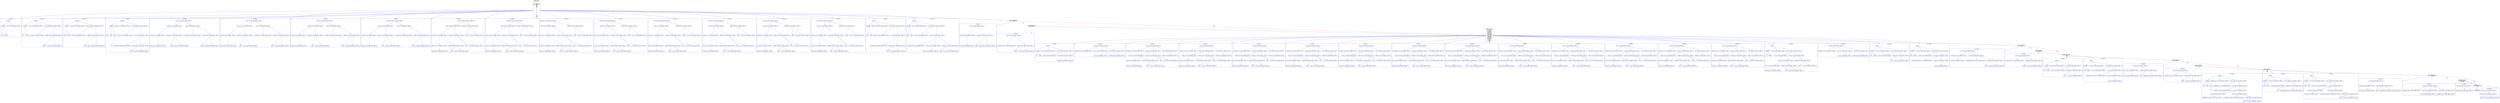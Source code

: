 digraph CFG {
    compound=true;
    graph [splines=true];
    node [shape=rectangle];

    BB14 [label=<<B>BB14: END</B><BR ALIGN="CENTER"/>>];
    BB13 [label=<<B>BB13: Then Block</B><BR ALIGN="CENTER"/>FUNC_CALL<BR ALIGN="CENTER"/>FUNC_CALL<BR ALIGN="CENTER"/>>];
    subgraph cluster_instruction0 {
        label = "OT of BB13:0";
        style=rounded;
        color=blue;
        entry0 [shape=point, style=invis];
        node0 [label="call <int:0, reg: RT, spilled: 0, offset: 0>", color=blue];
        node1 [label="printLong <int:0, reg: (null), spilled: 0, offset: 0>", color=blue];
        node0 -> node1[color=blue];
        node2 [label="read <long:0, reg: R0, spilled: 0, offset: 0>", color=blue];
        node3 [label="res <long:0, reg: AR, spilled: 0, offset: 0>", color=blue];
        node2 -> node3[color=blue];
        node0 -> node2[color=blue];
        node4 [label="read <char:1, reg: R1, spilled: 0, offset: 0>", color=blue];
        node5 [label="longBuffer <char:1, reg: AR, spilled: 0, offset: 0>", color=blue];
        node4 -> node5[color=blue];
        node0 -> node4[color=blue];
    }
    BB13 -> entry0 [lhead=cluster_instruction0, color=blue];
    subgraph cluster_instruction1 {
        label = "OT of BB13:1";
        style=rounded;
        color=blue;
        entry1 [shape=point, style=invis];
        node6 [label="call <int:0, reg: RT, spilled: 0, offset: 0>", color=blue];
        node7 [label="println <int:0, reg: (null), spilled: 0, offset: 0>", color=blue];
        node6 -> node7[color=blue];
    }
    BB13 -> entry1 [lhead=cluster_instruction1, color=blue];
    BB12 [label=<<B>BB12: Base block</B><BR ALIGN="CENTER"/>DEC<BR ALIGN="CENTER"/>>];
    subgraph cluster_instruction2 {
        label = "OT of BB12:0";
        style=rounded;
        color=blue;
        entry2 [shape=point, style=invis];
        node8 [label="return <int:0, reg: RT, spilled: 0, offset: 0>", color=blue];
        node9 [label="litRead <int:0, reg: R0, spilled: 0, offset: 0>", color=blue];
        node10 [label="DEC", color=blue];
        node9 -> node10[color=blue];
        node11 [label="0 <int:0, reg: (null), spilled: 0, offset: 0>", color=blue];
        node9 -> node11[color=blue];
        node8 -> node9[color=blue];
    }
    BB12 -> entry2 [lhead=cluster_instruction2, color=blue];
    BB11 [label=<<B>BB11: If Condition</B><BR ALIGN="CENTER"/>EXPR<BR ALIGN="CENTER"/>>];
    subgraph cluster_instruction3 {
        label = "OT of BB11:0";
        style=rounded;
        color=blue;
        entry3 [shape=point, style=invis];
        node12 [label="== <bool:0, reg: R0, spilled: 0, offset: 0>", color=blue];
        node13 [label="read <long:0, reg: R0, spilled: 0, offset: 0>", color=blue];
        node14 [label="res <long:0, reg: AR, spilled: 0, offset: 0>", color=blue];
        node13 -> node14[color=blue];
        node12 -> node13[color=blue];
        node15 [label="litRead <long:0, reg: R1, spilled: 0, offset: 0>", color=blue];
        node16 [label="DEC", color=blue];
        node15 -> node16[color=blue];
        node17 [label="9223372036854775804 <long:0, reg: AR, spilled: 0, offset: 0>", color=blue];
        node15 -> node17[color=blue];
        node12 -> node15[color=blue];
    }
    BB11 -> entry3 [lhead=cluster_instruction3, color=blue];
    BB10 [label=<<B>BB10: Then Block</B><BR ALIGN="CENTER"/>FUNC_CALL<BR ALIGN="CENTER"/>>];
    subgraph cluster_instruction4 {
        label = "OT of BB10:0";
        style=rounded;
        color=blue;
        entry4 [shape=point, style=invis];
        node18 [label="call <void:0, reg: RT, spilled: 0, offset: 0>", color=blue];
        node19 [label="__writeChar <void:0, reg: (null), spilled: 0, offset: 0>", color=blue];
        node18 -> node19[color=blue];
        node20 [label="litRead <char:0, reg: R0, spilled: 0, offset: 0>", color=blue];
        node21 [label="SYMB", color=blue];
        node20 -> node21[color=blue];
        node22 [label="'q' <char:0, reg: (null), spilled: 0, offset: 0>", color=blue];
        node20 -> node22[color=blue];
        node18 -> node20[color=blue];
    }
    BB10 -> entry4 [lhead=cluster_instruction4, color=blue];
    BB9 [label=<<B>BB9: Base block</B><BR ALIGN="CENTER"/>VAR<BR ALIGN="CENTER"/>VAR<BR ALIGN="CENTER"/>VAR<BR ALIGN="CENTER"/>>];
    subgraph cluster_instruction5 {
        label = "OT of BB9:0";
        style=rounded;
        color=blue;
        entry5 [shape=point, style=invis];
        node23 [label="declare", color=blue];
        node24 [label="withType", color=blue];
        node25 [label="char", color=blue];
        node24 -> node25[color=blue];
        node26 [label="builtin", color=blue];
        node24 -> node26[color=blue];
        node27 [label="array", color=blue];
        node28 [label="1", color=blue];
        node27 -> node28[color=blue];
        node24 -> node27[color=blue];
        node23 -> node24[color=blue];
        node29 [label="longBuffer <char:1, reg: (null), spilled: 0, offset: 0>", color=blue];
        node23 -> node29[color=blue];
        node30 [label="write <char:1, reg: (null), spilled: 0, offset: 0>", color=blue];
        node31 [label="longBuffer <char:1, reg: AR, spilled: 0, offset: 0>", color=blue];
        node30 -> node31[color=blue];
        node32 [label="call <ref:0, reg: RT, spilled: 0, offset: 0>", color=blue];
        node33 [label="__allocRef <ref:0, reg: (null), spilled: 0, offset: 0>", color=blue];
        node32 -> node33[color=blue];
        node34 [label="* <long:0, reg: RT, spilled: 0, offset: 0>", color=blue];
        node35 [label="call <long:0, reg: RT, spilled: 0, offset: 0>", color=blue];
        node36 [label="longBufferSize <long:0, reg: (null), spilled: 0, offset: 0>", color=blue];
        node35 -> node36[color=blue];
        node34 -> node35[color=blue];
        node37 [label="call <long:0, reg: RT, spilled: 0, offset: 0>", color=blue];
        node38 [label="__toLongFromInt <long:0, reg: (null), spilled: 0, offset: 0>", color=blue];
        node37 -> node38[color=blue];
        node39 [label="litRead <int:0, reg: R0, spilled: 0, offset: 0>", color=blue];
        node40 [label="DEC", color=blue];
        node39 -> node40[color=blue];
        node41 [label="8 <int:0, reg: (null), spilled: 0, offset: 0>", color=blue];
        node39 -> node41[color=blue];
        node37 -> node39[color=blue];
        node34 -> node37[color=blue];
        node32 -> node34[color=blue];
        node30 -> node32[color=blue];
        node23 -> node30[color=blue];
    }
    BB9 -> entry5 [lhead=cluster_instruction5, color=blue];
    subgraph cluster_instruction6 {
        label = "OT of BB9:1";
        style=rounded;
        color=blue;
        entry6 [shape=point, style=invis];
        node42 [label="declare", color=blue];
        node43 [label="withType", color=blue];
        node44 [label="long", color=blue];
        node43 -> node44[color=blue];
        node45 [label="builtin", color=blue];
        node43 -> node45[color=blue];
        node42 -> node43[color=blue];
        node46 [label="p <long:0, reg: (null), spilled: 0, offset: 0>", color=blue];
        node42 -> node46[color=blue];
        node47 [label="write <long:0, reg: (null), spilled: 0, offset: 0>", color=blue];
        node48 [label="p <long:0, reg: AR, spilled: 0, offset: 0>", color=blue];
        node47 -> node48[color=blue];
        node49 [label="litRead <long:0, reg: R0, spilled: 0, offset: 0>", color=blue];
        node50 [label="DEC", color=blue];
        node49 -> node50[color=blue];
        node51 [label="9223372036854775807 <long:0, reg: AR, spilled: 0, offset: 0>", color=blue];
        node49 -> node51[color=blue];
        node47 -> node49[color=blue];
        node42 -> node47[color=blue];
    }
    BB9 -> entry6 [lhead=cluster_instruction6, color=blue];
    subgraph cluster_instruction7 {
        label = "OT of BB9:2";
        style=rounded;
        color=blue;
        entry7 [shape=point, style=invis];
        node52 [label="declare", color=blue];
        node53 [label="withType", color=blue];
        node54 [label="long", color=blue];
        node53 -> node54[color=blue];
        node55 [label="builtin", color=blue];
        node53 -> node55[color=blue];
        node52 -> node53[color=blue];
        node56 [label="res <long:0, reg: (null), spilled: 0, offset: 0>", color=blue];
        node52 -> node56[color=blue];
        node57 [label="write <long:0, reg: (null), spilled: 0, offset: 0>", color=blue];
        node58 [label="res <long:0, reg: AR, spilled: 0, offset: 0>", color=blue];
        node57 -> node58[color=blue];
        node59 [label="- <long:0, reg: R0, spilled: 0, offset: 0>", color=blue];
        node60 [label="read <long:0, reg: R0, spilled: 0, offset: 0>", color=blue];
        node61 [label="p <long:0, reg: AR, spilled: 0, offset: 0>", color=blue];
        node60 -> node61[color=blue];
        node59 -> node60[color=blue];
        node62 [label="call <long:0, reg: RT, spilled: 0, offset: 0>", color=blue];
        node63 [label="__toLongFromInt <long:0, reg: (null), spilled: 0, offset: 0>", color=blue];
        node62 -> node63[color=blue];
        node64 [label="litRead <int:0, reg: R1, spilled: 0, offset: 0>", color=blue];
        node65 [label="DEC", color=blue];
        node64 -> node65[color=blue];
        node66 [label="3 <int:0, reg: (null), spilled: 0, offset: 0>", color=blue];
        node64 -> node66[color=blue];
        node62 -> node64[color=blue];
        node59 -> node62[color=blue];
        node57 -> node59[color=blue];
        node52 -> node57[color=blue];
    }
    BB9 -> entry7 [lhead=cluster_instruction7, color=blue];
    BB8 [label=<<B>BB8: If Condition</B><BR ALIGN="CENTER"/>EXPR<BR ALIGN="CENTER"/>>];
    subgraph cluster_instruction8 {
        label = "OT of BB8:0";
        style=rounded;
        color=blue;
        entry8 [shape=point, style=invis];
        node67 [label="== <bool:0, reg: R0, spilled: 0, offset: 0>", color=blue];
        node68 [label="read <uint:0, reg: R0, spilled: 0, offset: 0>", color=blue];
        node69 [label="k1 <uint:0, reg: AR, spilled: 0, offset: 0>", color=blue];
        node68 -> node69[color=blue];
        node67 -> node68[color=blue];
        node70 [label="litRead <uint:0, reg: R1, spilled: 0, offset: 0>", color=blue];
        node71 [label="DEC", color=blue];
        node70 -> node71[color=blue];
        node72 [label="4294967295 <uint:0, reg: (null), spilled: 0, offset: 0>", color=blue];
        node70 -> node72[color=blue];
        node67 -> node70[color=blue];
    }
    BB8 -> entry8 [lhead=cluster_instruction8, color=blue];
    BB7 [label=<<B>BB7: Then Block</B><BR ALIGN="CENTER"/>FUNC_CALL<BR ALIGN="CENTER"/>>];
    subgraph cluster_instruction9 {
        label = "OT of BB7:0";
        style=rounded;
        color=blue;
        entry9 [shape=point, style=invis];
        node73 [label="call <void:0, reg: RT, spilled: 0, offset: 0>", color=blue];
        node74 [label="__writeChar <void:0, reg: (null), spilled: 0, offset: 0>", color=blue];
        node73 -> node74[color=blue];
        node75 [label="litRead <char:0, reg: R0, spilled: 0, offset: 0>", color=blue];
        node76 [label="SYMB", color=blue];
        node75 -> node76[color=blue];
        node77 [label="'r' <char:0, reg: (null), spilled: 0, offset: 0>", color=blue];
        node75 -> node77[color=blue];
        node73 -> node75[color=blue];
    }
    BB7 -> entry9 [lhead=cluster_instruction9, color=blue];
    BB6 [label=<<B>BB6: Base block</B><BR ALIGN="CENTER"/>VAR<BR ALIGN="CENTER"/>VAR<BR ALIGN="CENTER"/>>];
    subgraph cluster_instruction10 {
        label = "OT of BB6:0";
        style=rounded;
        color=blue;
        entry10 [shape=point, style=invis];
        node78 [label="declare", color=blue];
        node79 [label="withType", color=blue];
        node80 [label="int", color=blue];
        node79 -> node80[color=blue];
        node81 [label="builtin", color=blue];
        node79 -> node81[color=blue];
        node78 -> node79[color=blue];
        node82 [label="k <int:0, reg: (null), spilled: 0, offset: 0>", color=blue];
        node78 -> node82[color=blue];
        node83 [label="write <int:0, reg: (null), spilled: 0, offset: 0>", color=blue];
        node84 [label="k <int:0, reg: AR, spilled: 0, offset: 0>", color=blue];
        node83 -> node84[color=blue];
        node85 [label="litRead <int:0, reg: R0, spilled: 0, offset: 0>", color=blue];
        node86 [label="DEC", color=blue];
        node85 -> node86[color=blue];
        node87 [label="-1 <int:0, reg: (null), spilled: 0, offset: 0>", color=blue];
        node85 -> node87[color=blue];
        node83 -> node85[color=blue];
        node78 -> node83[color=blue];
    }
    BB6 -> entry10 [lhead=cluster_instruction10, color=blue];
    subgraph cluster_instruction11 {
        label = "OT of BB6:1";
        style=rounded;
        color=blue;
        entry11 [shape=point, style=invis];
        node88 [label="declare", color=blue];
        node89 [label="withType", color=blue];
        node90 [label="uint", color=blue];
        node89 -> node90[color=blue];
        node91 [label="builtin", color=blue];
        node89 -> node91[color=blue];
        node88 -> node89[color=blue];
        node92 [label="k1 <uint:0, reg: (null), spilled: 0, offset: 0>", color=blue];
        node88 -> node92[color=blue];
        node93 [label="write <uint:0, reg: (null), spilled: 0, offset: 0>", color=blue];
        node94 [label="k1 <uint:0, reg: AR, spilled: 0, offset: 0>", color=blue];
        node93 -> node94[color=blue];
        node95 [label="call <uint:0, reg: RT, spilled: 0, offset: 0>", color=blue];
        node96 [label="__toUintFromInt <uint:0, reg: (null), spilled: 0, offset: 0>", color=blue];
        node95 -> node96[color=blue];
        node97 [label="read <int:0, reg: R0, spilled: 0, offset: 0>", color=blue];
        node98 [label="k <int:0, reg: AR, spilled: 0, offset: 0>", color=blue];
        node97 -> node98[color=blue];
        node95 -> node97[color=blue];
        node93 -> node95[color=blue];
        node88 -> node93[color=blue];
    }
    BB6 -> entry11 [lhead=cluster_instruction11, color=blue];
    BB5 [label=<<B>BB5: If Condition</B><BR ALIGN="CENTER"/>EXPR<BR ALIGN="CENTER"/>>];
    subgraph cluster_instruction12 {
        label = "OT of BB5:0";
        style=rounded;
        color=blue;
        entry12 [shape=point, style=invis];
        node99 [label="== <bool:0, reg: R0, spilled: 0, offset: 0>", color=blue];
        node100 [label="read <byte:0, reg: R0, spilled: 0, offset: 0>", color=blue];
        node101 [label="u <byte:0, reg: AR, spilled: 0, offset: 0>", color=blue];
        node100 -> node101[color=blue];
        node99 -> node100[color=blue];
        node102 [label="call <byte:0, reg: RT, spilled: 0, offset: 0>", color=blue];
        node103 [label="__toByteFromInt <byte:0, reg: (null), spilled: 0, offset: 0>", color=blue];
        node102 -> node103[color=blue];
        node104 [label="litRead <int:0, reg: R1, spilled: 0, offset: 0>", color=blue];
        node105 [label="DEC", color=blue];
        node104 -> node105[color=blue];
        node106 [label="254 <int:0, reg: (null), spilled: 0, offset: 0>", color=blue];
        node104 -> node106[color=blue];
        node102 -> node104[color=blue];
        node99 -> node102[color=blue];
    }
    BB5 -> entry12 [lhead=cluster_instruction12, color=blue];
    BB4 [label=<<B>BB4: Then Block</B><BR ALIGN="CENTER"/>FUNC_CALL<BR ALIGN="CENTER"/>>];
    subgraph cluster_instruction13 {
        label = "OT of BB4:0";
        style=rounded;
        color=blue;
        entry13 [shape=point, style=invis];
        node107 [label="call <void:0, reg: RT, spilled: 0, offset: 0>", color=blue];
        node108 [label="__writeChar <void:0, reg: (null), spilled: 0, offset: 0>", color=blue];
        node107 -> node108[color=blue];
        node109 [label="litRead <char:0, reg: R0, spilled: 0, offset: 0>", color=blue];
        node110 [label="SYMB", color=blue];
        node109 -> node110[color=blue];
        node111 [label="'m' <char:0, reg: (null), spilled: 0, offset: 0>", color=blue];
        node109 -> node111[color=blue];
        node107 -> node109[color=blue];
    }
    BB4 -> entry13 [lhead=cluster_instruction13, color=blue];
    BB3 [label=<<B>BB3: Base block</B><BR ALIGN="CENTER"/>VAR<BR ALIGN="CENTER"/>FUNC_CALL<BR ALIGN="CENTER"/>FUNC_CALL<BR ALIGN="CENTER"/>FUNC_CALL<BR ALIGN="CENTER"/>FUNC_CALL<BR ALIGN="CENTER"/>FUNC_CALL<BR ALIGN="CENTER"/>FUNC_CALL<BR ALIGN="CENTER"/>FUNC_CALL<BR ALIGN="CENTER"/>FUNC_CALL<BR ALIGN="CENTER"/>FUNC_CALL<BR ALIGN="CENTER"/>FUNC_CALL<BR ALIGN="CENTER"/>FUNC_CALL<BR ALIGN="CENTER"/>FUNC_CALL<BR ALIGN="CENTER"/>FUNC_CALL<BR ALIGN="CENTER"/>VAR<BR ALIGN="CENTER"/>FUNC_CALL<BR ALIGN="CENTER"/>VAR<BR ALIGN="CENTER"/>VAR<BR ALIGN="CENTER"/>>];
    subgraph cluster_instruction14 {
        label = "OT of BB3:0";
        style=rounded;
        color=blue;
        entry14 [shape=point, style=invis];
        node112 [label="declare", color=blue];
        node113 [label="withType", color=blue];
        node114 [label="int", color=blue];
        node113 -> node114[color=blue];
        node115 [label="builtin", color=blue];
        node113 -> node115[color=blue];
        node112 -> node113[color=blue];
        node116 [label="b <int:0, reg: (null), spilled: 0, offset: 0>", color=blue];
        node112 -> node116[color=blue];
        node117 [label="write <int:0, reg: (null), spilled: 0, offset: 0>", color=blue];
        node118 [label="b <int:0, reg: AR, spilled: 0, offset: 0>", color=blue];
        node117 -> node118[color=blue];
        node119 [label="read <ref:0, reg: R0, spilled: 0, offset: 0>", color=blue];
        node120 [label="buffer <ref:0, reg: AR, spilled: 0, offset: 0>", color=blue];
        node119 -> node120[color=blue];
        node117 -> node119[color=blue];
        node112 -> node117[color=blue];
    }
    BB3 -> entry14 [lhead=cluster_instruction14, color=blue];
    subgraph cluster_instruction15 {
        label = "OT of BB3:1";
        style=rounded;
        color=blue;
        entry15 [shape=point, style=invis];
        node121 [label="call <int:0, reg: RT, spilled: 0, offset: 0>", color=blue];
        node122 [label="printlnInt <int:0, reg: (null), spilled: 0, offset: 0>", color=blue];
        node121 -> node122[color=blue];
        node123 [label="read <int:0, reg: R0, spilled: 0, offset: 0>", color=blue];
        node124 [label="b <int:0, reg: AR, spilled: 0, offset: 0>", color=blue];
        node123 -> node124[color=blue];
        node121 -> node123[color=blue];
        node125 [label="read <ref:0, reg: R1, spilled: 0, offset: 0>", color=blue];
        node126 [label="buffer <ref:0, reg: AR, spilled: 0, offset: 0>", color=blue];
        node125 -> node126[color=blue];
        node121 -> node125[color=blue];
    }
    BB3 -> entry15 [lhead=cluster_instruction15, color=blue];
    subgraph cluster_instruction16 {
        label = "OT of BB3:2";
        style=rounded;
        color=blue;
        entry16 [shape=point, style=invis];
        node127 [label="call <int:0, reg: RT, spilled: 0, offset: 0>", color=blue];
        node128 [label="printlnInt <int:0, reg: (null), spilled: 0, offset: 0>", color=blue];
        node127 -> node128[color=blue];
        node129 [label="indexr <int:0, reg: R0, spilled: 0, offset: 0>", color=blue];
        node130 [label="indexr <int:1, reg: R0, spilled: 0, offset: 0>", color=blue];
        node131 [label="read <int:2, reg: R0, spilled: 0, offset: 0>", color=blue];
        node132 [label="matrix <int:2, reg: AR, spilled: 0, offset: 0>", color=blue];
        node131 -> node132[color=blue];
        node130 -> node131[color=blue];
        node133 [label="litRead <int:0, reg: R1, spilled: 0, offset: 0>", color=blue];
        node134 [label="DEC", color=blue];
        node133 -> node134[color=blue];
        node135 [label="0 <int:0, reg: (null), spilled: 0, offset: 0>", color=blue];
        node133 -> node135[color=blue];
        node130 -> node133[color=blue];
        node129 -> node130[color=blue];
        node136 [label="litRead <int:0, reg: R1, spilled: 0, offset: 0>", color=blue];
        node137 [label="DEC", color=blue];
        node136 -> node137[color=blue];
        node138 [label="0 <int:0, reg: (null), spilled: 0, offset: 0>", color=blue];
        node136 -> node138[color=blue];
        node129 -> node136[color=blue];
        node127 -> node129[color=blue];
        node139 [label="read <ref:0, reg: R1, spilled: 0, offset: 0>", color=blue];
        node140 [label="buffer <ref:0, reg: AR, spilled: 0, offset: 0>", color=blue];
        node139 -> node140[color=blue];
        node127 -> node139[color=blue];
    }
    BB3 -> entry16 [lhead=cluster_instruction16, color=blue];
    subgraph cluster_instruction17 {
        label = "OT of BB3:3";
        style=rounded;
        color=blue;
        entry17 [shape=point, style=invis];
        node141 [label="call <int:0, reg: RT, spilled: 0, offset: 0>", color=blue];
        node142 [label="printlnInt <int:0, reg: (null), spilled: 0, offset: 0>", color=blue];
        node141 -> node142[color=blue];
        node143 [label="indexr <int:0, reg: R0, spilled: 0, offset: 0>", color=blue];
        node144 [label="indexr <int:1, reg: R0, spilled: 0, offset: 0>", color=blue];
        node145 [label="read <int:2, reg: R0, spilled: 0, offset: 0>", color=blue];
        node146 [label="matrix <int:2, reg: AR, spilled: 0, offset: 0>", color=blue];
        node145 -> node146[color=blue];
        node144 -> node145[color=blue];
        node147 [label="litRead <int:0, reg: R1, spilled: 0, offset: 0>", color=blue];
        node148 [label="DEC", color=blue];
        node147 -> node148[color=blue];
        node149 [label="0 <int:0, reg: (null), spilled: 0, offset: 0>", color=blue];
        node147 -> node149[color=blue];
        node144 -> node147[color=blue];
        node143 -> node144[color=blue];
        node150 [label="litRead <int:0, reg: R1, spilled: 0, offset: 0>", color=blue];
        node151 [label="DEC", color=blue];
        node150 -> node151[color=blue];
        node152 [label="1 <int:0, reg: (null), spilled: 0, offset: 0>", color=blue];
        node150 -> node152[color=blue];
        node143 -> node150[color=blue];
        node141 -> node143[color=blue];
        node153 [label="read <ref:0, reg: R1, spilled: 0, offset: 0>", color=blue];
        node154 [label="buffer <ref:0, reg: AR, spilled: 0, offset: 0>", color=blue];
        node153 -> node154[color=blue];
        node141 -> node153[color=blue];
    }
    BB3 -> entry17 [lhead=cluster_instruction17, color=blue];
    subgraph cluster_instruction18 {
        label = "OT of BB3:4";
        style=rounded;
        color=blue;
        entry18 [shape=point, style=invis];
        node155 [label="call <int:0, reg: RT, spilled: 0, offset: 0>", color=blue];
        node156 [label="printlnInt <int:0, reg: (null), spilled: 0, offset: 0>", color=blue];
        node155 -> node156[color=blue];
        node157 [label="indexr <int:0, reg: R0, spilled: 0, offset: 0>", color=blue];
        node158 [label="indexr <int:1, reg: R0, spilled: 0, offset: 0>", color=blue];
        node159 [label="read <int:2, reg: R0, spilled: 0, offset: 0>", color=blue];
        node160 [label="matrix <int:2, reg: AR, spilled: 0, offset: 0>", color=blue];
        node159 -> node160[color=blue];
        node158 -> node159[color=blue];
        node161 [label="litRead <int:0, reg: R1, spilled: 0, offset: 0>", color=blue];
        node162 [label="DEC", color=blue];
        node161 -> node162[color=blue];
        node163 [label="1 <int:0, reg: (null), spilled: 0, offset: 0>", color=blue];
        node161 -> node163[color=blue];
        node158 -> node161[color=blue];
        node157 -> node158[color=blue];
        node164 [label="litRead <int:0, reg: R1, spilled: 0, offset: 0>", color=blue];
        node165 [label="DEC", color=blue];
        node164 -> node165[color=blue];
        node166 [label="0 <int:0, reg: (null), spilled: 0, offset: 0>", color=blue];
        node164 -> node166[color=blue];
        node157 -> node164[color=blue];
        node155 -> node157[color=blue];
        node167 [label="read <ref:0, reg: R1, spilled: 0, offset: 0>", color=blue];
        node168 [label="buffer <ref:0, reg: AR, spilled: 0, offset: 0>", color=blue];
        node167 -> node168[color=blue];
        node155 -> node167[color=blue];
    }
    BB3 -> entry18 [lhead=cluster_instruction18, color=blue];
    subgraph cluster_instruction19 {
        label = "OT of BB3:5";
        style=rounded;
        color=blue;
        entry19 [shape=point, style=invis];
        node169 [label="call <int:0, reg: RT, spilled: 0, offset: 0>", color=blue];
        node170 [label="printlnInt <int:0, reg: (null), spilled: 0, offset: 0>", color=blue];
        node169 -> node170[color=blue];
        node171 [label="indexr <int:0, reg: R0, spilled: 0, offset: 0>", color=blue];
        node172 [label="indexr <int:1, reg: R0, spilled: 0, offset: 0>", color=blue];
        node173 [label="read <int:2, reg: R0, spilled: 0, offset: 0>", color=blue];
        node174 [label="matrix <int:2, reg: AR, spilled: 0, offset: 0>", color=blue];
        node173 -> node174[color=blue];
        node172 -> node173[color=blue];
        node175 [label="litRead <int:0, reg: R1, spilled: 0, offset: 0>", color=blue];
        node176 [label="DEC", color=blue];
        node175 -> node176[color=blue];
        node177 [label="1 <int:0, reg: (null), spilled: 0, offset: 0>", color=blue];
        node175 -> node177[color=blue];
        node172 -> node175[color=blue];
        node171 -> node172[color=blue];
        node178 [label="litRead <int:0, reg: R1, spilled: 0, offset: 0>", color=blue];
        node179 [label="DEC", color=blue];
        node178 -> node179[color=blue];
        node180 [label="1 <int:0, reg: (null), spilled: 0, offset: 0>", color=blue];
        node178 -> node180[color=blue];
        node171 -> node178[color=blue];
        node169 -> node171[color=blue];
        node181 [label="read <ref:0, reg: R1, spilled: 0, offset: 0>", color=blue];
        node182 [label="buffer <ref:0, reg: AR, spilled: 0, offset: 0>", color=blue];
        node181 -> node182[color=blue];
        node169 -> node181[color=blue];
    }
    BB3 -> entry19 [lhead=cluster_instruction19, color=blue];
    subgraph cluster_instruction20 {
        label = "OT of BB3:6";
        style=rounded;
        color=blue;
        entry20 [shape=point, style=invis];
        node183 [label="call <int:0, reg: RT, spilled: 0, offset: 0>", color=blue];
        node184 [label="printlnInt <int:0, reg: (null), spilled: 0, offset: 0>", color=blue];
        node183 -> node184[color=blue];
        node185 [label="indexr <int:0, reg: R0, spilled: 0, offset: 0>", color=blue];
        node186 [label="indexr <int:1, reg: R0, spilled: 0, offset: 0>", color=blue];
        node187 [label="read <int:2, reg: R0, spilled: 0, offset: 0>", color=blue];
        node188 [label="matrix <int:2, reg: AR, spilled: 0, offset: 0>", color=blue];
        node187 -> node188[color=blue];
        node186 -> node187[color=blue];
        node189 [label="litRead <int:0, reg: R1, spilled: 0, offset: 0>", color=blue];
        node190 [label="DEC", color=blue];
        node189 -> node190[color=blue];
        node191 [label="2 <int:0, reg: (null), spilled: 0, offset: 0>", color=blue];
        node189 -> node191[color=blue];
        node186 -> node189[color=blue];
        node185 -> node186[color=blue];
        node192 [label="litRead <int:0, reg: R1, spilled: 0, offset: 0>", color=blue];
        node193 [label="DEC", color=blue];
        node192 -> node193[color=blue];
        node194 [label="0 <int:0, reg: (null), spilled: 0, offset: 0>", color=blue];
        node192 -> node194[color=blue];
        node185 -> node192[color=blue];
        node183 -> node185[color=blue];
        node195 [label="read <ref:0, reg: R1, spilled: 0, offset: 0>", color=blue];
        node196 [label="buffer <ref:0, reg: AR, spilled: 0, offset: 0>", color=blue];
        node195 -> node196[color=blue];
        node183 -> node195[color=blue];
    }
    BB3 -> entry20 [lhead=cluster_instruction20, color=blue];
    subgraph cluster_instruction21 {
        label = "OT of BB3:7";
        style=rounded;
        color=blue;
        entry21 [shape=point, style=invis];
        node197 [label="call <int:0, reg: RT, spilled: 0, offset: 0>", color=blue];
        node198 [label="printlnInt <int:0, reg: (null), spilled: 0, offset: 0>", color=blue];
        node197 -> node198[color=blue];
        node199 [label="indexr <int:0, reg: R0, spilled: 0, offset: 0>", color=blue];
        node200 [label="indexr <int:1, reg: R0, spilled: 0, offset: 0>", color=blue];
        node201 [label="read <int:2, reg: R0, spilled: 0, offset: 0>", color=blue];
        node202 [label="matrix <int:2, reg: AR, spilled: 0, offset: 0>", color=blue];
        node201 -> node202[color=blue];
        node200 -> node201[color=blue];
        node203 [label="litRead <int:0, reg: R1, spilled: 0, offset: 0>", color=blue];
        node204 [label="DEC", color=blue];
        node203 -> node204[color=blue];
        node205 [label="2 <int:0, reg: (null), spilled: 0, offset: 0>", color=blue];
        node203 -> node205[color=blue];
        node200 -> node203[color=blue];
        node199 -> node200[color=blue];
        node206 [label="litRead <int:0, reg: R1, spilled: 0, offset: 0>", color=blue];
        node207 [label="DEC", color=blue];
        node206 -> node207[color=blue];
        node208 [label="1 <int:0, reg: (null), spilled: 0, offset: 0>", color=blue];
        node206 -> node208[color=blue];
        node199 -> node206[color=blue];
        node197 -> node199[color=blue];
        node209 [label="read <ref:0, reg: R1, spilled: 0, offset: 0>", color=blue];
        node210 [label="buffer <ref:0, reg: AR, spilled: 0, offset: 0>", color=blue];
        node209 -> node210[color=blue];
        node197 -> node209[color=blue];
    }
    BB3 -> entry21 [lhead=cluster_instruction21, color=blue];
    subgraph cluster_instruction22 {
        label = "OT of BB3:8";
        style=rounded;
        color=blue;
        entry22 [shape=point, style=invis];
        node211 [label="call <int:0, reg: RT, spilled: 0, offset: 0>", color=blue];
        node212 [label="printlnInt <int:0, reg: (null), spilled: 0, offset: 0>", color=blue];
        node211 -> node212[color=blue];
        node213 [label="indexr <int:0, reg: R0, spilled: 0, offset: 0>", color=blue];
        node214 [label="indexr <int:1, reg: R0, spilled: 0, offset: 0>", color=blue];
        node215 [label="read <int:2, reg: R0, spilled: 0, offset: 0>", color=blue];
        node216 [label="matrix <int:2, reg: AR, spilled: 0, offset: 0>", color=blue];
        node215 -> node216[color=blue];
        node214 -> node215[color=blue];
        node217 [label="litRead <int:0, reg: R1, spilled: 0, offset: 0>", color=blue];
        node218 [label="DEC", color=blue];
        node217 -> node218[color=blue];
        node219 [label="3 <int:0, reg: (null), spilled: 0, offset: 0>", color=blue];
        node217 -> node219[color=blue];
        node214 -> node217[color=blue];
        node213 -> node214[color=blue];
        node220 [label="litRead <int:0, reg: R1, spilled: 0, offset: 0>", color=blue];
        node221 [label="DEC", color=blue];
        node220 -> node221[color=blue];
        node222 [label="0 <int:0, reg: (null), spilled: 0, offset: 0>", color=blue];
        node220 -> node222[color=blue];
        node213 -> node220[color=blue];
        node211 -> node213[color=blue];
        node223 [label="read <ref:0, reg: R1, spilled: 0, offset: 0>", color=blue];
        node224 [label="buffer <ref:0, reg: AR, spilled: 0, offset: 0>", color=blue];
        node223 -> node224[color=blue];
        node211 -> node223[color=blue];
    }
    BB3 -> entry22 [lhead=cluster_instruction22, color=blue];
    subgraph cluster_instruction23 {
        label = "OT of BB3:9";
        style=rounded;
        color=blue;
        entry23 [shape=point, style=invis];
        node225 [label="call <int:0, reg: RT, spilled: 0, offset: 0>", color=blue];
        node226 [label="printlnInt <int:0, reg: (null), spilled: 0, offset: 0>", color=blue];
        node225 -> node226[color=blue];
        node227 [label="indexr <int:0, reg: R0, spilled: 0, offset: 0>", color=blue];
        node228 [label="indexr <int:1, reg: R0, spilled: 0, offset: 0>", color=blue];
        node229 [label="read <int:2, reg: R0, spilled: 0, offset: 0>", color=blue];
        node230 [label="matrix <int:2, reg: AR, spilled: 0, offset: 0>", color=blue];
        node229 -> node230[color=blue];
        node228 -> node229[color=blue];
        node231 [label="litRead <int:0, reg: R1, spilled: 0, offset: 0>", color=blue];
        node232 [label="DEC", color=blue];
        node231 -> node232[color=blue];
        node233 [label="3 <int:0, reg: (null), spilled: 0, offset: 0>", color=blue];
        node231 -> node233[color=blue];
        node228 -> node231[color=blue];
        node227 -> node228[color=blue];
        node234 [label="litRead <int:0, reg: R1, spilled: 0, offset: 0>", color=blue];
        node235 [label="DEC", color=blue];
        node234 -> node235[color=blue];
        node236 [label="1 <int:0, reg: (null), spilled: 0, offset: 0>", color=blue];
        node234 -> node236[color=blue];
        node227 -> node234[color=blue];
        node225 -> node227[color=blue];
        node237 [label="read <ref:0, reg: R1, spilled: 0, offset: 0>", color=blue];
        node238 [label="buffer <ref:0, reg: AR, spilled: 0, offset: 0>", color=blue];
        node237 -> node238[color=blue];
        node225 -> node237[color=blue];
    }
    BB3 -> entry23 [lhead=cluster_instruction23, color=blue];
    subgraph cluster_instruction24 {
        label = "OT of BB3:10";
        style=rounded;
        color=blue;
        entry24 [shape=point, style=invis];
        node239 [label="call <int:0, reg: RT, spilled: 0, offset: 0>", color=blue];
        node240 [label="printlnInt <int:0, reg: (null), spilled: 0, offset: 0>", color=blue];
        node239 -> node240[color=blue];
        node241 [label="indexr <int:0, reg: R0, spilled: 0, offset: 0>", color=blue];
        node242 [label="indexr <int:1, reg: R0, spilled: 0, offset: 0>", color=blue];
        node243 [label="read <int:2, reg: R0, spilled: 0, offset: 0>", color=blue];
        node244 [label="matrix <int:2, reg: AR, spilled: 0, offset: 0>", color=blue];
        node243 -> node244[color=blue];
        node242 -> node243[color=blue];
        node245 [label="litRead <int:0, reg: R1, spilled: 0, offset: 0>", color=blue];
        node246 [label="DEC", color=blue];
        node245 -> node246[color=blue];
        node247 [label="3 <int:0, reg: (null), spilled: 0, offset: 0>", color=blue];
        node245 -> node247[color=blue];
        node242 -> node245[color=blue];
        node241 -> node242[color=blue];
        node248 [label="litRead <int:0, reg: R1, spilled: 0, offset: 0>", color=blue];
        node249 [label="DEC", color=blue];
        node248 -> node249[color=blue];
        node250 [label="1 <int:0, reg: (null), spilled: 0, offset: 0>", color=blue];
        node248 -> node250[color=blue];
        node241 -> node248[color=blue];
        node239 -> node241[color=blue];
        node251 [label="read <ref:0, reg: R1, spilled: 0, offset: 0>", color=blue];
        node252 [label="buffer <ref:0, reg: AR, spilled: 0, offset: 0>", color=blue];
        node251 -> node252[color=blue];
        node239 -> node251[color=blue];
    }
    BB3 -> entry24 [lhead=cluster_instruction24, color=blue];
    subgraph cluster_instruction25 {
        label = "OT of BB3:11";
        style=rounded;
        color=blue;
        entry25 [shape=point, style=invis];
        node253 [label="call <int:0, reg: RT, spilled: 0, offset: 0>", color=blue];
        node254 [label="printlnInt <int:0, reg: (null), spilled: 0, offset: 0>", color=blue];
        node253 -> node254[color=blue];
        node255 [label="indexr <int:0, reg: R0, spilled: 0, offset: 0>", color=blue];
        node256 [label="indexr <int:1, reg: R0, spilled: 0, offset: 0>", color=blue];
        node257 [label="read <int:2, reg: R0, spilled: 0, offset: 0>", color=blue];
        node258 [label="matrix <int:2, reg: AR, spilled: 0, offset: 0>", color=blue];
        node257 -> node258[color=blue];
        node256 -> node257[color=blue];
        node259 [label="litRead <int:0, reg: R1, spilled: 0, offset: 0>", color=blue];
        node260 [label="DEC", color=blue];
        node259 -> node260[color=blue];
        node261 [label="3 <int:0, reg: (null), spilled: 0, offset: 0>", color=blue];
        node259 -> node261[color=blue];
        node256 -> node259[color=blue];
        node255 -> node256[color=blue];
        node262 [label="litRead <int:0, reg: R1, spilled: 0, offset: 0>", color=blue];
        node263 [label="DEC", color=blue];
        node262 -> node263[color=blue];
        node264 [label="1 <int:0, reg: (null), spilled: 0, offset: 0>", color=blue];
        node262 -> node264[color=blue];
        node255 -> node262[color=blue];
        node253 -> node255[color=blue];
        node265 [label="read <ref:0, reg: R1, spilled: 0, offset: 0>", color=blue];
        node266 [label="buffer <ref:0, reg: AR, spilled: 0, offset: 0>", color=blue];
        node265 -> node266[color=blue];
        node253 -> node265[color=blue];
    }
    BB3 -> entry25 [lhead=cluster_instruction25, color=blue];
    subgraph cluster_instruction26 {
        label = "OT of BB3:12";
        style=rounded;
        color=blue;
        entry26 [shape=point, style=invis];
        node267 [label="call <int:0, reg: RT, spilled: 0, offset: 0>", color=blue];
        node268 [label="printlnInt <int:0, reg: (null), spilled: 0, offset: 0>", color=blue];
        node267 -> node268[color=blue];
        node269 [label="indexr <int:0, reg: R0, spilled: 0, offset: 0>", color=blue];
        node270 [label="indexr <int:1, reg: R0, spilled: 0, offset: 0>", color=blue];
        node271 [label="read <int:2, reg: R0, spilled: 0, offset: 0>", color=blue];
        node272 [label="matrix <int:2, reg: AR, spilled: 0, offset: 0>", color=blue];
        node271 -> node272[color=blue];
        node270 -> node271[color=blue];
        node273 [label="litRead <int:0, reg: R1, spilled: 0, offset: 0>", color=blue];
        node274 [label="DEC", color=blue];
        node273 -> node274[color=blue];
        node275 [label="3 <int:0, reg: (null), spilled: 0, offset: 0>", color=blue];
        node273 -> node275[color=blue];
        node270 -> node273[color=blue];
        node269 -> node270[color=blue];
        node276 [label="litRead <int:0, reg: R1, spilled: 0, offset: 0>", color=blue];
        node277 [label="DEC", color=blue];
        node276 -> node277[color=blue];
        node278 [label="1 <int:0, reg: (null), spilled: 0, offset: 0>", color=blue];
        node276 -> node278[color=blue];
        node269 -> node276[color=blue];
        node267 -> node269[color=blue];
        node279 [label="read <ref:0, reg: R1, spilled: 0, offset: 0>", color=blue];
        node280 [label="buffer <ref:0, reg: AR, spilled: 0, offset: 0>", color=blue];
        node279 -> node280[color=blue];
        node267 -> node279[color=blue];
    }
    BB3 -> entry26 [lhead=cluster_instruction26, color=blue];
    subgraph cluster_instruction27 {
        label = "OT of BB3:13";
        style=rounded;
        color=blue;
        entry27 [shape=point, style=invis];
        node281 [label="call <int:0, reg: RT, spilled: 0, offset: 0>", color=blue];
        node282 [label="printlnInt <int:0, reg: (null), spilled: 0, offset: 0>", color=blue];
        node281 -> node282[color=blue];
        node283 [label="indexr <int:0, reg: R0, spilled: 0, offset: 0>", color=blue];
        node284 [label="indexr <int:1, reg: R0, spilled: 0, offset: 0>", color=blue];
        node285 [label="read <int:2, reg: R0, spilled: 0, offset: 0>", color=blue];
        node286 [label="matrix <int:2, reg: AR, spilled: 0, offset: 0>", color=blue];
        node285 -> node286[color=blue];
        node284 -> node285[color=blue];
        node287 [label="litRead <int:0, reg: R1, spilled: 0, offset: 0>", color=blue];
        node288 [label="DEC", color=blue];
        node287 -> node288[color=blue];
        node289 [label="3 <int:0, reg: (null), spilled: 0, offset: 0>", color=blue];
        node287 -> node289[color=blue];
        node284 -> node287[color=blue];
        node283 -> node284[color=blue];
        node290 [label="litRead <int:0, reg: R1, spilled: 0, offset: 0>", color=blue];
        node291 [label="DEC", color=blue];
        node290 -> node291[color=blue];
        node292 [label="1 <int:0, reg: (null), spilled: 0, offset: 0>", color=blue];
        node290 -> node292[color=blue];
        node283 -> node290[color=blue];
        node281 -> node283[color=blue];
        node293 [label="read <ref:0, reg: R1, spilled: 0, offset: 0>", color=blue];
        node294 [label="buffer <ref:0, reg: AR, spilled: 0, offset: 0>", color=blue];
        node293 -> node294[color=blue];
        node281 -> node293[color=blue];
    }
    BB3 -> entry27 [lhead=cluster_instruction27, color=blue];
    subgraph cluster_instruction28 {
        label = "OT of BB3:14";
        style=rounded;
        color=blue;
        entry28 [shape=point, style=invis];
        node295 [label="declare", color=blue];
        node296 [label="withType", color=blue];
        node297 [label="int", color=blue];
        node296 -> node297[color=blue];
        node298 [label="builtin", color=blue];
        node296 -> node298[color=blue];
        node295 -> node296[color=blue];
        node299 [label="v <int:0, reg: (null), spilled: 0, offset: 0>", color=blue];
        node295 -> node299[color=blue];
        node300 [label="write <int:0, reg: (null), spilled: 0, offset: 0>", color=blue];
        node301 [label="v <int:0, reg: AR, spilled: 0, offset: 0>", color=blue];
        node300 -> node301[color=blue];
        node302 [label="indexr <int:0, reg: R0, spilled: 0, offset: 0>", color=blue];
        node303 [label="indexr <int:1, reg: R0, spilled: 0, offset: 0>", color=blue];
        node304 [label="read <int:2, reg: R0, spilled: 0, offset: 0>", color=blue];
        node305 [label="matrix <int:2, reg: AR, spilled: 0, offset: 0>", color=blue];
        node304 -> node305[color=blue];
        node303 -> node304[color=blue];
        node306 [label="litRead <int:0, reg: R1, spilled: 0, offset: 0>", color=blue];
        node307 [label="DEC", color=blue];
        node306 -> node307[color=blue];
        node308 [label="0 <int:0, reg: (null), spilled: 0, offset: 0>", color=blue];
        node306 -> node308[color=blue];
        node303 -> node306[color=blue];
        node302 -> node303[color=blue];
        node309 [label="litRead <int:0, reg: R1, spilled: 0, offset: 0>", color=blue];
        node310 [label="DEC", color=blue];
        node309 -> node310[color=blue];
        node311 [label="0 <int:0, reg: (null), spilled: 0, offset: 0>", color=blue];
        node309 -> node311[color=blue];
        node302 -> node309[color=blue];
        node300 -> node302[color=blue];
        node295 -> node300[color=blue];
    }
    BB3 -> entry28 [lhead=cluster_instruction28, color=blue];
    subgraph cluster_instruction29 {
        label = "OT of BB3:15";
        style=rounded;
        color=blue;
        entry29 [shape=point, style=invis];
        node312 [label="call <int:0, reg: RT, spilled: 0, offset: 0>", color=blue];
        node313 [label="printlnInt <int:0, reg: (null), spilled: 0, offset: 0>", color=blue];
        node312 -> node313[color=blue];
        node314 [label="read <int:0, reg: R0, spilled: 0, offset: 0>", color=blue];
        node315 [label="v <int:0, reg: AR, spilled: 0, offset: 0>", color=blue];
        node314 -> node315[color=blue];
        node312 -> node314[color=blue];
        node316 [label="read <ref:0, reg: R1, spilled: 0, offset: 0>", color=blue];
        node317 [label="buffer <ref:0, reg: AR, spilled: 0, offset: 0>", color=blue];
        node316 -> node317[color=blue];
        node312 -> node316[color=blue];
    }
    BB3 -> entry29 [lhead=cluster_instruction29, color=blue];
    subgraph cluster_instruction30 {
        label = "OT of BB3:16";
        style=rounded;
        color=blue;
        entry30 [shape=point, style=invis];
        node318 [label="declare", color=blue];
        node319 [label="withType", color=blue];
        node320 [label="int", color=blue];
        node319 -> node320[color=blue];
        node321 [label="builtin", color=blue];
        node319 -> node321[color=blue];
        node318 -> node319[color=blue];
        node322 [label="y <int:0, reg: (null), spilled: 0, offset: 0>", color=blue];
        node318 -> node322[color=blue];
        node323 [label="write <int:0, reg: (null), spilled: 0, offset: 0>", color=blue];
        node324 [label="y <int:0, reg: AR, spilled: 0, offset: 0>", color=blue];
        node323 -> node324[color=blue];
        node325 [label="litRead <int:0, reg: R0, spilled: 0, offset: 0>", color=blue];
        node326 [label="DEC", color=blue];
        node325 -> node326[color=blue];
        node327 [label="-2 <int:0, reg: (null), spilled: 0, offset: 0>", color=blue];
        node325 -> node327[color=blue];
        node323 -> node325[color=blue];
        node318 -> node323[color=blue];
    }
    BB3 -> entry30 [lhead=cluster_instruction30, color=blue];
    subgraph cluster_instruction31 {
        label = "OT of BB3:17";
        style=rounded;
        color=blue;
        entry31 [shape=point, style=invis];
        node328 [label="declare", color=blue];
        node329 [label="withType", color=blue];
        node330 [label="byte", color=blue];
        node329 -> node330[color=blue];
        node331 [label="builtin", color=blue];
        node329 -> node331[color=blue];
        node328 -> node329[color=blue];
        node332 [label="u <byte:0, reg: (null), spilled: 0, offset: 0>", color=blue];
        node328 -> node332[color=blue];
        node333 [label="write <byte:0, reg: (null), spilled: 0, offset: 0>", color=blue];
        node334 [label="u <byte:0, reg: AR, spilled: 0, offset: 0>", color=blue];
        node333 -> node334[color=blue];
        node335 [label="call <byte:0, reg: RT, spilled: 0, offset: 0>", color=blue];
        node336 [label="__toByteFromInt <byte:0, reg: (null), spilled: 0, offset: 0>", color=blue];
        node335 -> node336[color=blue];
        node337 [label="read <int:0, reg: R0, spilled: 0, offset: 0>", color=blue];
        node338 [label="y <int:0, reg: AR, spilled: 0, offset: 0>", color=blue];
        node337 -> node338[color=blue];
        node335 -> node337[color=blue];
        node333 -> node335[color=blue];
        node328 -> node333[color=blue];
    }
    BB3 -> entry31 [lhead=cluster_instruction31, color=blue];
    BB2 [label=<<B>BB2: If Condition</B><BR ALIGN="CENTER"/>EXPR<BR ALIGN="CENTER"/>>];
    subgraph cluster_instruction32 {
        label = "OT of BB2:0";
        style=rounded;
        color=blue;
        entry32 [shape=point, style=invis];
        node339 [label="== <bool:0, reg: R0, spilled: 0, offset: 0>", color=blue];
        node340 [label="read <bool:0, reg: R0, spilled: 0, offset: 0>", color=blue];
        node341 [label="f <bool:0, reg: AR, spilled: 0, offset: 0>", color=blue];
        node340 -> node341[color=blue];
        node339 -> node340[color=blue];
        node342 [label="litRead <bool:0, reg: R1, spilled: 0, offset: 0>", color=blue];
        node343 [label="BOOL", color=blue];
        node342 -> node343[color=blue];
        node344 [label="false <bool:0, reg: (null), spilled: 0, offset: 0>", color=blue];
        node342 -> node344[color=blue];
        node339 -> node342[color=blue];
    }
    BB2 -> entry32 [lhead=cluster_instruction32, color=blue];
    BB1 [label=<<B>BB1: Base block</B><BR ALIGN="CENTER"/>VAR<BR ALIGN="CENTER"/>VAR<BR ALIGN="CENTER"/>VAR<BR ALIGN="CENTER"/>VAR<BR ALIGN="CENTER"/>=<BR ALIGN="CENTER"/>=<BR ALIGN="CENTER"/>=<BR ALIGN="CENTER"/>=<BR ALIGN="CENTER"/>=<BR ALIGN="CENTER"/>=<BR ALIGN="CENTER"/>=<BR ALIGN="CENTER"/>=<BR ALIGN="CENTER"/>=<BR ALIGN="CENTER"/>=<BR ALIGN="CENTER"/>=<BR ALIGN="CENTER"/>=<BR ALIGN="CENTER"/>VAR<BR ALIGN="CENTER"/>VAR<BR ALIGN="CENTER"/>>];
    subgraph cluster_instruction33 {
        label = "OT of BB1:0";
        style=rounded;
        color=blue;
        entry33 [shape=point, style=invis];
        node345 [label="declare", color=blue];
        node346 [label="withType", color=blue];
        node347 [label="int", color=blue];
        node346 -> node347[color=blue];
        node348 [label="builtin", color=blue];
        node346 -> node348[color=blue];
        node345 -> node346[color=blue];
        node349 [label="a <int:0, reg: (null), spilled: 0, offset: 0>", color=blue];
        node345 -> node349[color=blue];
    }
    BB1 -> entry33 [lhead=cluster_instruction33, color=blue];
    subgraph cluster_instruction34 {
        label = "OT of BB1:1";
        style=rounded;
        color=blue;
        entry34 [shape=point, style=invis];
        node350 [label="declare", color=blue];
        node351 [label="withType", color=blue];
        node352 [label="char", color=blue];
        node351 -> node352[color=blue];
        node353 [label="builtin", color=blue];
        node351 -> node353[color=blue];
        node350 -> node351[color=blue];
        node354 [label="c <char:0, reg: (null), spilled: 0, offset: 0>", color=blue];
        node350 -> node354[color=blue];
        node355 [label="write <char:0, reg: (null), spilled: 0, offset: 0>", color=blue];
        node356 [label="c <char:0, reg: AR, spilled: 0, offset: 0>", color=blue];
        node355 -> node356[color=blue];
        node357 [label="litRead <char:0, reg: R0, spilled: 0, offset: 0>", color=blue];
        node358 [label="SYMB", color=blue];
        node357 -> node358[color=blue];
        node359 [label="'i' <char:0, reg: (null), spilled: 0, offset: 0>", color=blue];
        node357 -> node359[color=blue];
        node355 -> node357[color=blue];
        node350 -> node355[color=blue];
    }
    BB1 -> entry34 [lhead=cluster_instruction34, color=blue];
    subgraph cluster_instruction35 {
        label = "OT of BB1:2";
        style=rounded;
        color=blue;
        entry35 [shape=point, style=invis];
        node360 [label="declare", color=blue];
        node361 [label="withType", color=blue];
        node362 [label="string", color=blue];
        node361 -> node362[color=blue];
        node363 [label="builtin", color=blue];
        node361 -> node363[color=blue];
        node360 -> node361[color=blue];
        node364 [label="s <string:0, reg: (null), spilled: 0, offset: 0>", color=blue];
        node360 -> node364[color=blue];
        node365 [label="write <string:0, reg: (null), spilled: 0, offset: 0>", color=blue];
        node366 [label="s <string:0, reg: AR, spilled: 0, offset: 0>", color=blue];
        node365 -> node366[color=blue];
        node367 [label="litRead <string:0, reg: R0, spilled: 0, offset: 0>", color=blue];
        node368 [label="STR", color=blue];
        node367 -> node368[color=blue];
        node369 [label="\"Hello\" <string:0, reg: AR, spilled: 0, offset: 0>", color=blue];
        node367 -> node369[color=blue];
        node365 -> node367[color=blue];
        node360 -> node365[color=blue];
    }
    BB1 -> entry35 [lhead=cluster_instruction35, color=blue];
    subgraph cluster_instruction36 {
        label = "OT of BB1:3";
        style=rounded;
        color=blue;
        entry36 [shape=point, style=invis];
        node370 [label="declare", color=blue];
        node371 [label="withType", color=blue];
        node372 [label="int", color=blue];
        node371 -> node372[color=blue];
        node373 [label="builtin", color=blue];
        node371 -> node373[color=blue];
        node374 [label="array", color=blue];
        node375 [label="2", color=blue];
        node374 -> node375[color=blue];
        node371 -> node374[color=blue];
        node370 -> node371[color=blue];
        node376 [label="matrix <int:2, reg: (null), spilled: 0, offset: 0>", color=blue];
        node370 -> node376[color=blue];
        node377 [label="write <int:2, reg: (null), spilled: 0, offset: 0>", color=blue];
        node378 [label="matrix <int:2, reg: AR, spilled: 0, offset: 0>", color=blue];
        node377 -> node378[color=blue];
        node379 [label="call <ref:0, reg: RT, spilled: 0, offset: 0>", color=blue];
        node380 [label="__allocRef <ref:0, reg: (null), spilled: 0, offset: 0>", color=blue];
        node379 -> node380[color=blue];
        node381 [label="litRead <long:0, reg: R0, spilled: 0, offset: 0>", color=blue];
        node382 [label="DEC", color=blue];
        node381 -> node382[color=blue];
        node383 [label="32 <long:0, reg: AR, spilled: 0, offset: 0>", color=blue];
        node381 -> node383[color=blue];
        node379 -> node381[color=blue];
        node377 -> node379[color=blue];
        node370 -> node377[color=blue];
    }
    BB1 -> entry36 [lhead=cluster_instruction36, color=blue];
    subgraph cluster_instruction37 {
        label = "OT of BB1:4";
        style=rounded;
        color=blue;
        entry37 [shape=point, style=invis];
        node384 [label="write <int:1, reg: (null), spilled: 0, offset: 0>", color=blue];
        node385 [label="index <int:1, reg: R1, spilled: 0, offset: 0>", color=blue];
        node386 [label="read <int:2, reg: R1, spilled: 0, offset: 0>", color=blue];
        node387 [label="matrix <int:2, reg: AR, spilled: 0, offset: 0>", color=blue];
        node386 -> node387[color=blue];
        node385 -> node386[color=blue];
        node388 [label="litRead <int:0, reg: R2, spilled: 0, offset: 0>", color=blue];
        node389 [label="DEC", color=blue];
        node388 -> node389[color=blue];
        node390 [label="0 <int:0, reg: (null), spilled: 0, offset: 0>", color=blue];
        node388 -> node390[color=blue];
        node385 -> node388[color=blue];
        node384 -> node385[color=blue];
        node391 [label="call <ref:0, reg: RT, spilled: 0, offset: 0>", color=blue];
        node392 [label="__allocRef <ref:0, reg: (null), spilled: 0, offset: 0>", color=blue];
        node391 -> node392[color=blue];
        node393 [label="litRead <long:0, reg: R2, spilled: 0, offset: 0>", color=blue];
        node394 [label="DEC", color=blue];
        node393 -> node394[color=blue];
        node395 [label="16 <long:0, reg: AR, spilled: 0, offset: 0>", color=blue];
        node393 -> node395[color=blue];
        node391 -> node393[color=blue];
        node384 -> node391[color=blue];
    }
    BB1 -> entry37 [lhead=cluster_instruction37, color=blue];
    subgraph cluster_instruction38 {
        label = "OT of BB1:5";
        style=rounded;
        color=blue;
        entry38 [shape=point, style=invis];
        node396 [label="write <int:1, reg: (null), spilled: 0, offset: 0>", color=blue];
        node397 [label="index <int:1, reg: R1, spilled: 0, offset: 0>", color=blue];
        node398 [label="read <int:2, reg: R1, spilled: 0, offset: 0>", color=blue];
        node399 [label="matrix <int:2, reg: AR, spilled: 0, offset: 0>", color=blue];
        node398 -> node399[color=blue];
        node397 -> node398[color=blue];
        node400 [label="litRead <int:0, reg: R2, spilled: 0, offset: 0>", color=blue];
        node401 [label="DEC", color=blue];
        node400 -> node401[color=blue];
        node402 [label="1 <int:0, reg: (null), spilled: 0, offset: 0>", color=blue];
        node400 -> node402[color=blue];
        node397 -> node400[color=blue];
        node396 -> node397[color=blue];
        node403 [label="call <ref:0, reg: RT, spilled: 0, offset: 0>", color=blue];
        node404 [label="__allocRef <ref:0, reg: (null), spilled: 0, offset: 0>", color=blue];
        node403 -> node404[color=blue];
        node405 [label="litRead <long:0, reg: R2, spilled: 0, offset: 0>", color=blue];
        node406 [label="DEC", color=blue];
        node405 -> node406[color=blue];
        node407 [label="16 <long:0, reg: AR, spilled: 0, offset: 0>", color=blue];
        node405 -> node407[color=blue];
        node403 -> node405[color=blue];
        node396 -> node403[color=blue];
    }
    BB1 -> entry38 [lhead=cluster_instruction38, color=blue];
    subgraph cluster_instruction39 {
        label = "OT of BB1:6";
        style=rounded;
        color=blue;
        entry39 [shape=point, style=invis];
        node408 [label="write <int:1, reg: (null), spilled: 0, offset: 0>", color=blue];
        node409 [label="index <int:1, reg: R1, spilled: 0, offset: 0>", color=blue];
        node410 [label="read <int:2, reg: R1, spilled: 0, offset: 0>", color=blue];
        node411 [label="matrix <int:2, reg: AR, spilled: 0, offset: 0>", color=blue];
        node410 -> node411[color=blue];
        node409 -> node410[color=blue];
        node412 [label="litRead <int:0, reg: R2, spilled: 0, offset: 0>", color=blue];
        node413 [label="DEC", color=blue];
        node412 -> node413[color=blue];
        node414 [label="2 <int:0, reg: (null), spilled: 0, offset: 0>", color=blue];
        node412 -> node414[color=blue];
        node409 -> node412[color=blue];
        node408 -> node409[color=blue];
        node415 [label="call <ref:0, reg: RT, spilled: 0, offset: 0>", color=blue];
        node416 [label="__allocRef <ref:0, reg: (null), spilled: 0, offset: 0>", color=blue];
        node415 -> node416[color=blue];
        node417 [label="litRead <long:0, reg: R2, spilled: 0, offset: 0>", color=blue];
        node418 [label="DEC", color=blue];
        node417 -> node418[color=blue];
        node419 [label="16 <long:0, reg: AR, spilled: 0, offset: 0>", color=blue];
        node417 -> node419[color=blue];
        node415 -> node417[color=blue];
        node408 -> node415[color=blue];
    }
    BB1 -> entry39 [lhead=cluster_instruction39, color=blue];
    subgraph cluster_instruction40 {
        label = "OT of BB1:7";
        style=rounded;
        color=blue;
        entry40 [shape=point, style=invis];
        node420 [label="write <int:1, reg: (null), spilled: 0, offset: 0>", color=blue];
        node421 [label="index <int:1, reg: R1, spilled: 0, offset: 0>", color=blue];
        node422 [label="read <int:2, reg: R1, spilled: 0, offset: 0>", color=blue];
        node423 [label="matrix <int:2, reg: AR, spilled: 0, offset: 0>", color=blue];
        node422 -> node423[color=blue];
        node421 -> node422[color=blue];
        node424 [label="litRead <int:0, reg: R2, spilled: 0, offset: 0>", color=blue];
        node425 [label="DEC", color=blue];
        node424 -> node425[color=blue];
        node426 [label="3 <int:0, reg: (null), spilled: 0, offset: 0>", color=blue];
        node424 -> node426[color=blue];
        node421 -> node424[color=blue];
        node420 -> node421[color=blue];
        node427 [label="call <ref:0, reg: RT, spilled: 0, offset: 0>", color=blue];
        node428 [label="__allocRef <ref:0, reg: (null), spilled: 0, offset: 0>", color=blue];
        node427 -> node428[color=blue];
        node429 [label="litRead <long:0, reg: R2, spilled: 0, offset: 0>", color=blue];
        node430 [label="DEC", color=blue];
        node429 -> node430[color=blue];
        node431 [label="16 <long:0, reg: AR, spilled: 0, offset: 0>", color=blue];
        node429 -> node431[color=blue];
        node427 -> node429[color=blue];
        node420 -> node427[color=blue];
    }
    BB1 -> entry40 [lhead=cluster_instruction40, color=blue];
    subgraph cluster_instruction41 {
        label = "OT of BB1:8";
        style=rounded;
        color=blue;
        entry41 [shape=point, style=invis];
        node432 [label="write <int:0, reg: (null), spilled: 0, offset: 0>", color=blue];
        node433 [label="index <int:0, reg: R1, spilled: 0, offset: 0>", color=blue];
        node434 [label="indexr <int:1, reg: R1, spilled: 0, offset: 0>", color=blue];
        node435 [label="read <int:2, reg: R1, spilled: 0, offset: 0>", color=blue];
        node436 [label="matrix <int:2, reg: AR, spilled: 0, offset: 0>", color=blue];
        node435 -> node436[color=blue];
        node434 -> node435[color=blue];
        node437 [label="litRead <int:0, reg: R2, spilled: 0, offset: 0>", color=blue];
        node438 [label="DEC", color=blue];
        node437 -> node438[color=blue];
        node439 [label="0 <int:0, reg: (null), spilled: 0, offset: 0>", color=blue];
        node437 -> node439[color=blue];
        node434 -> node437[color=blue];
        node433 -> node434[color=blue];
        node440 [label="litRead <int:0, reg: R2, spilled: 0, offset: 0>", color=blue];
        node441 [label="DEC", color=blue];
        node440 -> node441[color=blue];
        node442 [label="0 <int:0, reg: (null), spilled: 0, offset: 0>", color=blue];
        node440 -> node442[color=blue];
        node433 -> node440[color=blue];
        node432 -> node433[color=blue];
        node443 [label="litRead <int:0, reg: R2, spilled: 0, offset: 0>", color=blue];
        node444 [label="DEC", color=blue];
        node443 -> node444[color=blue];
        node445 [label="0 <int:0, reg: (null), spilled: 0, offset: 0>", color=blue];
        node443 -> node445[color=blue];
        node432 -> node443[color=blue];
    }
    BB1 -> entry41 [lhead=cluster_instruction41, color=blue];
    subgraph cluster_instruction42 {
        label = "OT of BB1:9";
        style=rounded;
        color=blue;
        entry42 [shape=point, style=invis];
        node446 [label="write <int:0, reg: (null), spilled: 0, offset: 0>", color=blue];
        node447 [label="index <int:0, reg: R1, spilled: 0, offset: 0>", color=blue];
        node448 [label="indexr <int:1, reg: R1, spilled: 0, offset: 0>", color=blue];
        node449 [label="read <int:2, reg: R1, spilled: 0, offset: 0>", color=blue];
        node450 [label="matrix <int:2, reg: AR, spilled: 0, offset: 0>", color=blue];
        node449 -> node450[color=blue];
        node448 -> node449[color=blue];
        node451 [label="litRead <int:0, reg: R2, spilled: 0, offset: 0>", color=blue];
        node452 [label="DEC", color=blue];
        node451 -> node452[color=blue];
        node453 [label="0 <int:0, reg: (null), spilled: 0, offset: 0>", color=blue];
        node451 -> node453[color=blue];
        node448 -> node451[color=blue];
        node447 -> node448[color=blue];
        node454 [label="litRead <int:0, reg: R2, spilled: 0, offset: 0>", color=blue];
        node455 [label="DEC", color=blue];
        node454 -> node455[color=blue];
        node456 [label="1 <int:0, reg: (null), spilled: 0, offset: 0>", color=blue];
        node454 -> node456[color=blue];
        node447 -> node454[color=blue];
        node446 -> node447[color=blue];
        node457 [label="litRead <int:0, reg: R2, spilled: 0, offset: 0>", color=blue];
        node458 [label="DEC", color=blue];
        node457 -> node458[color=blue];
        node459 [label="10 <int:0, reg: (null), spilled: 0, offset: 0>", color=blue];
        node457 -> node459[color=blue];
        node446 -> node457[color=blue];
    }
    BB1 -> entry42 [lhead=cluster_instruction42, color=blue];
    subgraph cluster_instruction43 {
        label = "OT of BB1:10";
        style=rounded;
        color=blue;
        entry43 [shape=point, style=invis];
        node460 [label="write <int:0, reg: (null), spilled: 0, offset: 0>", color=blue];
        node461 [label="index <int:0, reg: R1, spilled: 0, offset: 0>", color=blue];
        node462 [label="indexr <int:1, reg: R1, spilled: 0, offset: 0>", color=blue];
        node463 [label="read <int:2, reg: R1, spilled: 0, offset: 0>", color=blue];
        node464 [label="matrix <int:2, reg: AR, spilled: 0, offset: 0>", color=blue];
        node463 -> node464[color=blue];
        node462 -> node463[color=blue];
        node465 [label="litRead <int:0, reg: R2, spilled: 0, offset: 0>", color=blue];
        node466 [label="DEC", color=blue];
        node465 -> node466[color=blue];
        node467 [label="1 <int:0, reg: (null), spilled: 0, offset: 0>", color=blue];
        node465 -> node467[color=blue];
        node462 -> node465[color=blue];
        node461 -> node462[color=blue];
        node468 [label="litRead <int:0, reg: R2, spilled: 0, offset: 0>", color=blue];
        node469 [label="DEC", color=blue];
        node468 -> node469[color=blue];
        node470 [label="0 <int:0, reg: (null), spilled: 0, offset: 0>", color=blue];
        node468 -> node470[color=blue];
        node461 -> node468[color=blue];
        node460 -> node461[color=blue];
        node471 [label="litRead <int:0, reg: R2, spilled: 0, offset: 0>", color=blue];
        node472 [label="DEC", color=blue];
        node471 -> node472[color=blue];
        node473 [label="20 <int:0, reg: (null), spilled: 0, offset: 0>", color=blue];
        node471 -> node473[color=blue];
        node460 -> node471[color=blue];
    }
    BB1 -> entry43 [lhead=cluster_instruction43, color=blue];
    subgraph cluster_instruction44 {
        label = "OT of BB1:11";
        style=rounded;
        color=blue;
        entry44 [shape=point, style=invis];
        node474 [label="write <int:0, reg: (null), spilled: 0, offset: 0>", color=blue];
        node475 [label="index <int:0, reg: R1, spilled: 0, offset: 0>", color=blue];
        node476 [label="indexr <int:1, reg: R1, spilled: 0, offset: 0>", color=blue];
        node477 [label="read <int:2, reg: R1, spilled: 0, offset: 0>", color=blue];
        node478 [label="matrix <int:2, reg: AR, spilled: 0, offset: 0>", color=blue];
        node477 -> node478[color=blue];
        node476 -> node477[color=blue];
        node479 [label="litRead <int:0, reg: R2, spilled: 0, offset: 0>", color=blue];
        node480 [label="DEC", color=blue];
        node479 -> node480[color=blue];
        node481 [label="1 <int:0, reg: (null), spilled: 0, offset: 0>", color=blue];
        node479 -> node481[color=blue];
        node476 -> node479[color=blue];
        node475 -> node476[color=blue];
        node482 [label="litRead <int:0, reg: R2, spilled: 0, offset: 0>", color=blue];
        node483 [label="DEC", color=blue];
        node482 -> node483[color=blue];
        node484 [label="1 <int:0, reg: (null), spilled: 0, offset: 0>", color=blue];
        node482 -> node484[color=blue];
        node475 -> node482[color=blue];
        node474 -> node475[color=blue];
        node485 [label="litRead <int:0, reg: R2, spilled: 0, offset: 0>", color=blue];
        node486 [label="DEC", color=blue];
        node485 -> node486[color=blue];
        node487 [label="21 <int:0, reg: (null), spilled: 0, offset: 0>", color=blue];
        node485 -> node487[color=blue];
        node474 -> node485[color=blue];
    }
    BB1 -> entry44 [lhead=cluster_instruction44, color=blue];
    subgraph cluster_instruction45 {
        label = "OT of BB1:12";
        style=rounded;
        color=blue;
        entry45 [shape=point, style=invis];
        node488 [label="write <int:0, reg: (null), spilled: 0, offset: 0>", color=blue];
        node489 [label="index <int:0, reg: R1, spilled: 0, offset: 0>", color=blue];
        node490 [label="indexr <int:1, reg: R1, spilled: 0, offset: 0>", color=blue];
        node491 [label="read <int:2, reg: R1, spilled: 0, offset: 0>", color=blue];
        node492 [label="matrix <int:2, reg: AR, spilled: 0, offset: 0>", color=blue];
        node491 -> node492[color=blue];
        node490 -> node491[color=blue];
        node493 [label="litRead <int:0, reg: R2, spilled: 0, offset: 0>", color=blue];
        node494 [label="DEC", color=blue];
        node493 -> node494[color=blue];
        node495 [label="2 <int:0, reg: (null), spilled: 0, offset: 0>", color=blue];
        node493 -> node495[color=blue];
        node490 -> node493[color=blue];
        node489 -> node490[color=blue];
        node496 [label="litRead <int:0, reg: R2, spilled: 0, offset: 0>", color=blue];
        node497 [label="DEC", color=blue];
        node496 -> node497[color=blue];
        node498 [label="0 <int:0, reg: (null), spilled: 0, offset: 0>", color=blue];
        node496 -> node498[color=blue];
        node489 -> node496[color=blue];
        node488 -> node489[color=blue];
        node499 [label="litRead <int:0, reg: R2, spilled: 0, offset: 0>", color=blue];
        node500 [label="DEC", color=blue];
        node499 -> node500[color=blue];
        node501 [label="40 <int:0, reg: (null), spilled: 0, offset: 0>", color=blue];
        node499 -> node501[color=blue];
        node488 -> node499[color=blue];
    }
    BB1 -> entry45 [lhead=cluster_instruction45, color=blue];
    subgraph cluster_instruction46 {
        label = "OT of BB1:13";
        style=rounded;
        color=blue;
        entry46 [shape=point, style=invis];
        node502 [label="write <int:0, reg: (null), spilled: 0, offset: 0>", color=blue];
        node503 [label="index <int:0, reg: R1, spilled: 0, offset: 0>", color=blue];
        node504 [label="indexr <int:1, reg: R1, spilled: 0, offset: 0>", color=blue];
        node505 [label="read <int:2, reg: R1, spilled: 0, offset: 0>", color=blue];
        node506 [label="matrix <int:2, reg: AR, spilled: 0, offset: 0>", color=blue];
        node505 -> node506[color=blue];
        node504 -> node505[color=blue];
        node507 [label="litRead <int:0, reg: R2, spilled: 0, offset: 0>", color=blue];
        node508 [label="DEC", color=blue];
        node507 -> node508[color=blue];
        node509 [label="2 <int:0, reg: (null), spilled: 0, offset: 0>", color=blue];
        node507 -> node509[color=blue];
        node504 -> node507[color=blue];
        node503 -> node504[color=blue];
        node510 [label="litRead <int:0, reg: R2, spilled: 0, offset: 0>", color=blue];
        node511 [label="DEC", color=blue];
        node510 -> node511[color=blue];
        node512 [label="1 <int:0, reg: (null), spilled: 0, offset: 0>", color=blue];
        node510 -> node512[color=blue];
        node503 -> node510[color=blue];
        node502 -> node503[color=blue];
        node513 [label="litRead <int:0, reg: R2, spilled: 0, offset: 0>", color=blue];
        node514 [label="DEC", color=blue];
        node513 -> node514[color=blue];
        node515 [label="50 <int:0, reg: (null), spilled: 0, offset: 0>", color=blue];
        node513 -> node515[color=blue];
        node502 -> node513[color=blue];
    }
    BB1 -> entry46 [lhead=cluster_instruction46, color=blue];
    subgraph cluster_instruction47 {
        label = "OT of BB1:14";
        style=rounded;
        color=blue;
        entry47 [shape=point, style=invis];
        node516 [label="write <int:0, reg: (null), spilled: 0, offset: 0>", color=blue];
        node517 [label="index <int:0, reg: R1, spilled: 0, offset: 0>", color=blue];
        node518 [label="indexr <int:1, reg: R1, spilled: 0, offset: 0>", color=blue];
        node519 [label="read <int:2, reg: R1, spilled: 0, offset: 0>", color=blue];
        node520 [label="matrix <int:2, reg: AR, spilled: 0, offset: 0>", color=blue];
        node519 -> node520[color=blue];
        node518 -> node519[color=blue];
        node521 [label="litRead <int:0, reg: R2, spilled: 0, offset: 0>", color=blue];
        node522 [label="DEC", color=blue];
        node521 -> node522[color=blue];
        node523 [label="3 <int:0, reg: (null), spilled: 0, offset: 0>", color=blue];
        node521 -> node523[color=blue];
        node518 -> node521[color=blue];
        node517 -> node518[color=blue];
        node524 [label="litRead <int:0, reg: R2, spilled: 0, offset: 0>", color=blue];
        node525 [label="DEC", color=blue];
        node524 -> node525[color=blue];
        node526 [label="0 <int:0, reg: (null), spilled: 0, offset: 0>", color=blue];
        node524 -> node526[color=blue];
        node517 -> node524[color=blue];
        node516 -> node517[color=blue];
        node527 [label="litRead <int:0, reg: R2, spilled: 0, offset: 0>", color=blue];
        node528 [label="DEC", color=blue];
        node527 -> node528[color=blue];
        node529 [label="60 <int:0, reg: (null), spilled: 0, offset: 0>", color=blue];
        node527 -> node529[color=blue];
        node516 -> node527[color=blue];
    }
    BB1 -> entry47 [lhead=cluster_instruction47, color=blue];
    subgraph cluster_instruction48 {
        label = "OT of BB1:15";
        style=rounded;
        color=blue;
        entry48 [shape=point, style=invis];
        node530 [label="write <int:0, reg: (null), spilled: 0, offset: 0>", color=blue];
        node531 [label="index <int:0, reg: R1, spilled: 0, offset: 0>", color=blue];
        node532 [label="indexr <int:1, reg: R1, spilled: 0, offset: 0>", color=blue];
        node533 [label="read <int:2, reg: R1, spilled: 0, offset: 0>", color=blue];
        node534 [label="matrix <int:2, reg: AR, spilled: 0, offset: 0>", color=blue];
        node533 -> node534[color=blue];
        node532 -> node533[color=blue];
        node535 [label="litRead <int:0, reg: R2, spilled: 0, offset: 0>", color=blue];
        node536 [label="DEC", color=blue];
        node535 -> node536[color=blue];
        node537 [label="3 <int:0, reg: (null), spilled: 0, offset: 0>", color=blue];
        node535 -> node537[color=blue];
        node532 -> node535[color=blue];
        node531 -> node532[color=blue];
        node538 [label="litRead <int:0, reg: R2, spilled: 0, offset: 0>", color=blue];
        node539 [label="DEC", color=blue];
        node538 -> node539[color=blue];
        node540 [label="1 <int:0, reg: (null), spilled: 0, offset: 0>", color=blue];
        node538 -> node540[color=blue];
        node531 -> node538[color=blue];
        node530 -> node531[color=blue];
        node541 [label="litRead <int:0, reg: R2, spilled: 0, offset: 0>", color=blue];
        node542 [label="DEC", color=blue];
        node541 -> node542[color=blue];
        node543 [label="701 <int:0, reg: (null), spilled: 0, offset: 0>", color=blue];
        node541 -> node543[color=blue];
        node530 -> node541[color=blue];
    }
    BB1 -> entry48 [lhead=cluster_instruction48, color=blue];
    subgraph cluster_instruction49 {
        label = "OT of BB1:16";
        style=rounded;
        color=blue;
        entry49 [shape=point, style=invis];
        node544 [label="declare", color=blue];
        node545 [label="withType", color=blue];
        node546 [label="ref", color=blue];
        node545 -> node546[color=blue];
        node547 [label="builtin", color=blue];
        node545 -> node547[color=blue];
        node544 -> node545[color=blue];
        node548 [label="buffer <ref:0, reg: (null), spilled: 0, offset: 0>", color=blue];
        node544 -> node548[color=blue];
        node549 [label="write <ref:0, reg: (null), spilled: 0, offset: 0>", color=blue];
        node550 [label="buffer <ref:0, reg: AR, spilled: 0, offset: 0>", color=blue];
        node549 -> node550[color=blue];
        node551 [label="call <ref:0, reg: RT, spilled: 0, offset: 0>", color=blue];
        node552 [label="__allocRef <ref:0, reg: (null), spilled: 0, offset: 0>", color=blue];
        node551 -> node552[color=blue];
        node553 [label="litRead <long:0, reg: R0, spilled: 0, offset: 0>", color=blue];
        node554 [label="DEC", color=blue];
        node553 -> node554[color=blue];
        node555 [label="80 <long:0, reg: AR, spilled: 0, offset: 0>", color=blue];
        node553 -> node555[color=blue];
        node551 -> node553[color=blue];
        node549 -> node551[color=blue];
        node544 -> node549[color=blue];
    }
    BB1 -> entry49 [lhead=cluster_instruction49, color=blue];
    subgraph cluster_instruction50 {
        label = "OT of BB1:17";
        style=rounded;
        color=blue;
        entry50 [shape=point, style=invis];
        node556 [label="declare", color=blue];
        node557 [label="withType", color=blue];
        node558 [label="bool", color=blue];
        node557 -> node558[color=blue];
        node559 [label="builtin", color=blue];
        node557 -> node559[color=blue];
        node556 -> node557[color=blue];
        node560 [label="f <bool:0, reg: (null), spilled: 0, offset: 0>", color=blue];
        node556 -> node560[color=blue];
        node561 [label="write <bool:0, reg: (null), spilled: 0, offset: 0>", color=blue];
        node562 [label="f <bool:0, reg: AR, spilled: 0, offset: 0>", color=blue];
        node561 -> node562[color=blue];
        node563 [label="call <bool:0, reg: RT, spilled: 0, offset: 0>", color=blue];
        node564 [label="__cmpRef <bool:0, reg: (null), spilled: 0, offset: 0>", color=blue];
        node563 -> node564[color=blue];
        node565 [label="read <ref:0, reg: R0, spilled: 0, offset: 0>", color=blue];
        node566 [label="buffer <ref:0, reg: AR, spilled: 0, offset: 0>", color=blue];
        node565 -> node566[color=blue];
        node563 -> node565[color=blue];
        node567 [label="litRead <int:0, reg: R1, spilled: 0, offset: 0>", color=blue];
        node568 [label="DEC", color=blue];
        node567 -> node568[color=blue];
        node569 [label="97 <int:0, reg: (null), spilled: 0, offset: 0>", color=blue];
        node567 -> node569[color=blue];
        node563 -> node567[color=blue];
        node561 -> node563[color=blue];
        node556 -> node561[color=blue];
    }
    BB1 -> entry50 [lhead=cluster_instruction50, color=blue];
    BB0 [label=<<B>BB0: START</B><BR ALIGN="CENTER"/>>];

    BB13 -> BB12;
    BB12 -> BB14;
    BB11 -> BB12 [label="False", color=red];
    BB11 -> BB13 [label="True", color=green];
    BB10 -> BB9;
    BB9 -> BB11;
    BB8 -> BB9 [label="False", color=red];
    BB8 -> BB10 [label="True", color=green];
    BB7 -> BB6;
    BB6 -> BB8;
    BB5 -> BB6 [label="False", color=red];
    BB5 -> BB7 [label="True", color=green];
    BB4 -> BB3;
    BB3 -> BB5;
    BB2 -> BB3 [label="False", color=red];
    BB2 -> BB4 [label="True", color=green];
    BB1 -> BB2;
    BB0 -> BB1;
}
